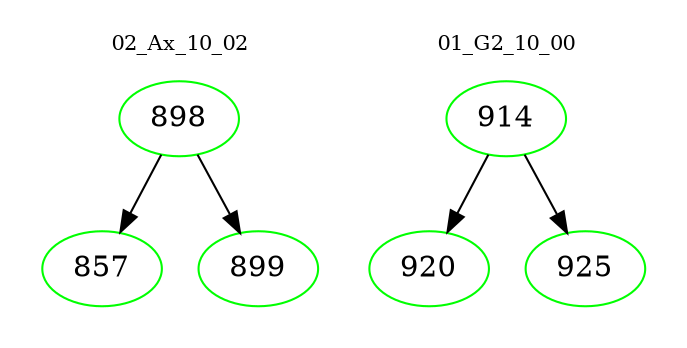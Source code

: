 digraph{
subgraph cluster_0 {
color = white
label = "02_Ax_10_02";
fontsize=10;
T0_898 [label="898", color="green"]
T0_898 -> T0_857 [color="black"]
T0_857 [label="857", color="green"]
T0_898 -> T0_899 [color="black"]
T0_899 [label="899", color="green"]
}
subgraph cluster_1 {
color = white
label = "01_G2_10_00";
fontsize=10;
T1_914 [label="914", color="green"]
T1_914 -> T1_920 [color="black"]
T1_920 [label="920", color="green"]
T1_914 -> T1_925 [color="black"]
T1_925 [label="925", color="green"]
}
}
